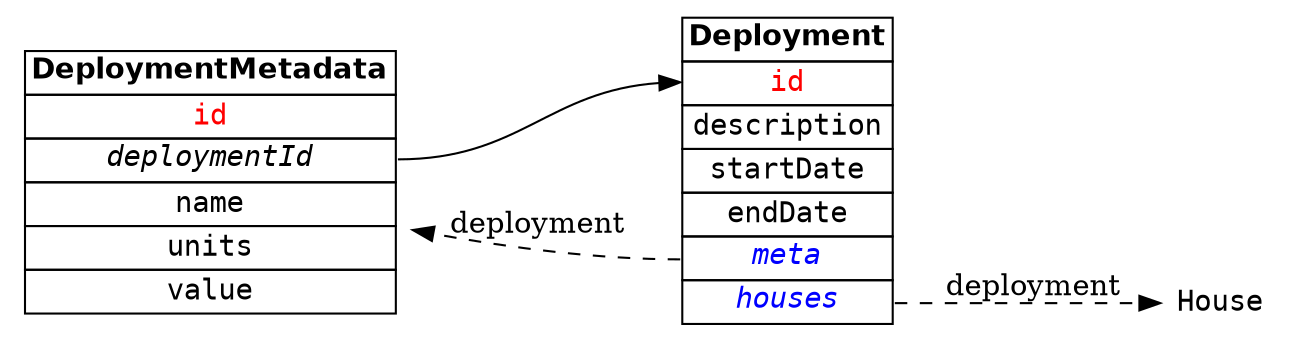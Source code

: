 digraph g{
  rankdir=LR;
  node[shape=plaintext fontname="Courier"];
  DeploymentMetadata[label=<
		     <table border="0" cellborder="1" cellspacing="0">
		     <tr><td><font face="Helvetica"><b>DeploymentMetadata</b></font></td></tr>
		     <tr><td port="id"><font color="red">id</font></td></tr>
		     <tr><td port="depid"><i>deploymentId</i></td></tr>
		     <tr><td>name</td></tr>
		     <tr><td>units</td></tr>
		     <tr><td>value</td></tr>
		     </table>>];
  DeploymentMetadata:depid -> Deployment:id;
  
  Deployment[label=<
	     <table border="0" cellborder="1" cellspacing="0">
	     <tr><td><font face="Helvetica"><b>Deployment</b></font></td></tr>
	     <tr><td port="id"><font color="red">id</font></td></tr> 
	     <tr><td>description</td></tr>
	     <tr><td>startDate</td></tr>
	     <tr><td>endDate</td></tr>
	     <tr><td port="meta"><font color="blue"><i>meta</i></font></td></tr>
	     <tr><td port="houses"><font color="blue"><i>houses</i></font></td></tr>
	     </table>>];

  Deployment:meta -> DeploymentMetadata [style="dashed" label="deployment"];
  Deployment:houses -> House [style="dashed" label="deployment"];	   
}
